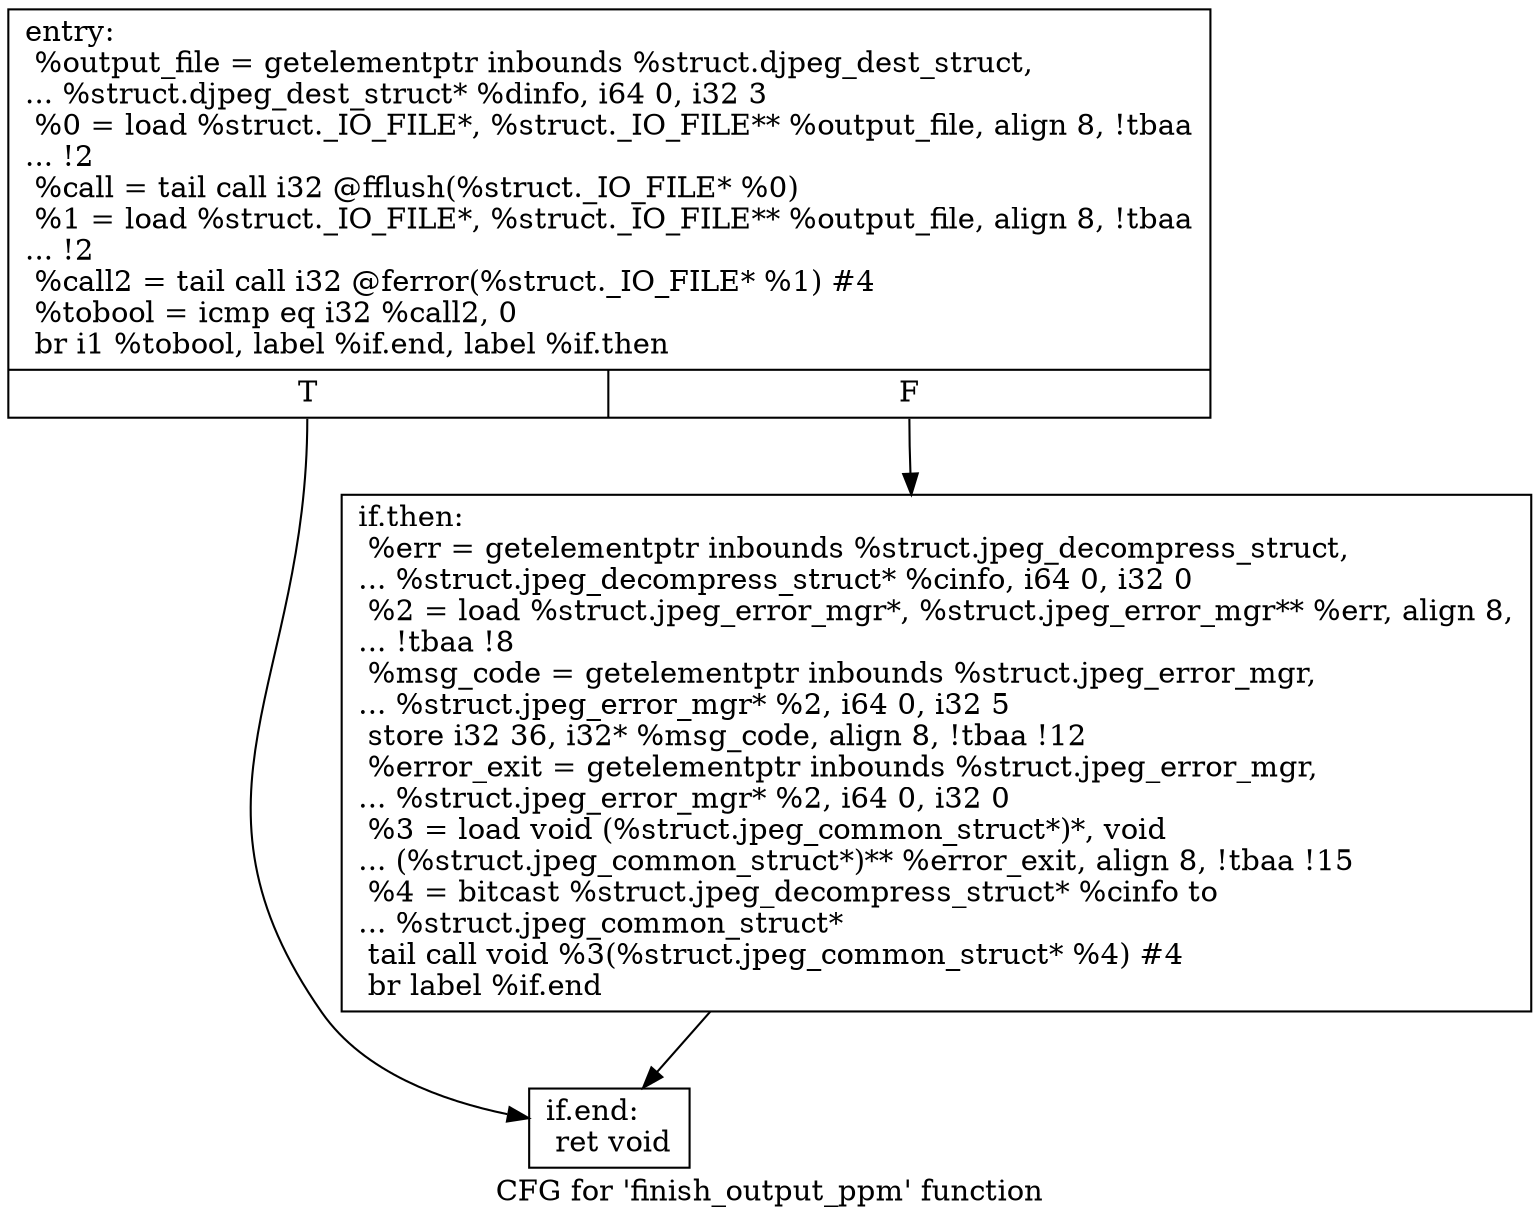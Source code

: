digraph "CFG for 'finish_output_ppm' function" {
	label="CFG for 'finish_output_ppm' function";

	Node0x580bcf0 [shape=record,label="{entry:\l  %output_file = getelementptr inbounds %struct.djpeg_dest_struct,\l... %struct.djpeg_dest_struct* %dinfo, i64 0, i32 3\l  %0 = load %struct._IO_FILE*, %struct._IO_FILE** %output_file, align 8, !tbaa\l... !2\l  %call = tail call i32 @fflush(%struct._IO_FILE* %0)\l  %1 = load %struct._IO_FILE*, %struct._IO_FILE** %output_file, align 8, !tbaa\l... !2\l  %call2 = tail call i32 @ferror(%struct._IO_FILE* %1) #4\l  %tobool = icmp eq i32 %call2, 0\l  br i1 %tobool, label %if.end, label %if.then\l|{<s0>T|<s1>F}}"];
	Node0x580bcf0:s0 -> Node0x580cb90;
	Node0x580bcf0:s1 -> Node0x580cc60;
	Node0x580cc60 [shape=record,label="{if.then:                                          \l  %err = getelementptr inbounds %struct.jpeg_decompress_struct,\l... %struct.jpeg_decompress_struct* %cinfo, i64 0, i32 0\l  %2 = load %struct.jpeg_error_mgr*, %struct.jpeg_error_mgr** %err, align 8,\l... !tbaa !8\l  %msg_code = getelementptr inbounds %struct.jpeg_error_mgr,\l... %struct.jpeg_error_mgr* %2, i64 0, i32 5\l  store i32 36, i32* %msg_code, align 8, !tbaa !12\l  %error_exit = getelementptr inbounds %struct.jpeg_error_mgr,\l... %struct.jpeg_error_mgr* %2, i64 0, i32 0\l  %3 = load void (%struct.jpeg_common_struct*)*, void\l... (%struct.jpeg_common_struct*)** %error_exit, align 8, !tbaa !15\l  %4 = bitcast %struct.jpeg_decompress_struct* %cinfo to\l... %struct.jpeg_common_struct*\l  tail call void %3(%struct.jpeg_common_struct* %4) #4\l  br label %if.end\l}"];
	Node0x580cc60 -> Node0x580cb90;
	Node0x580cb90 [shape=record,label="{if.end:                                           \l  ret void\l}"];
}
